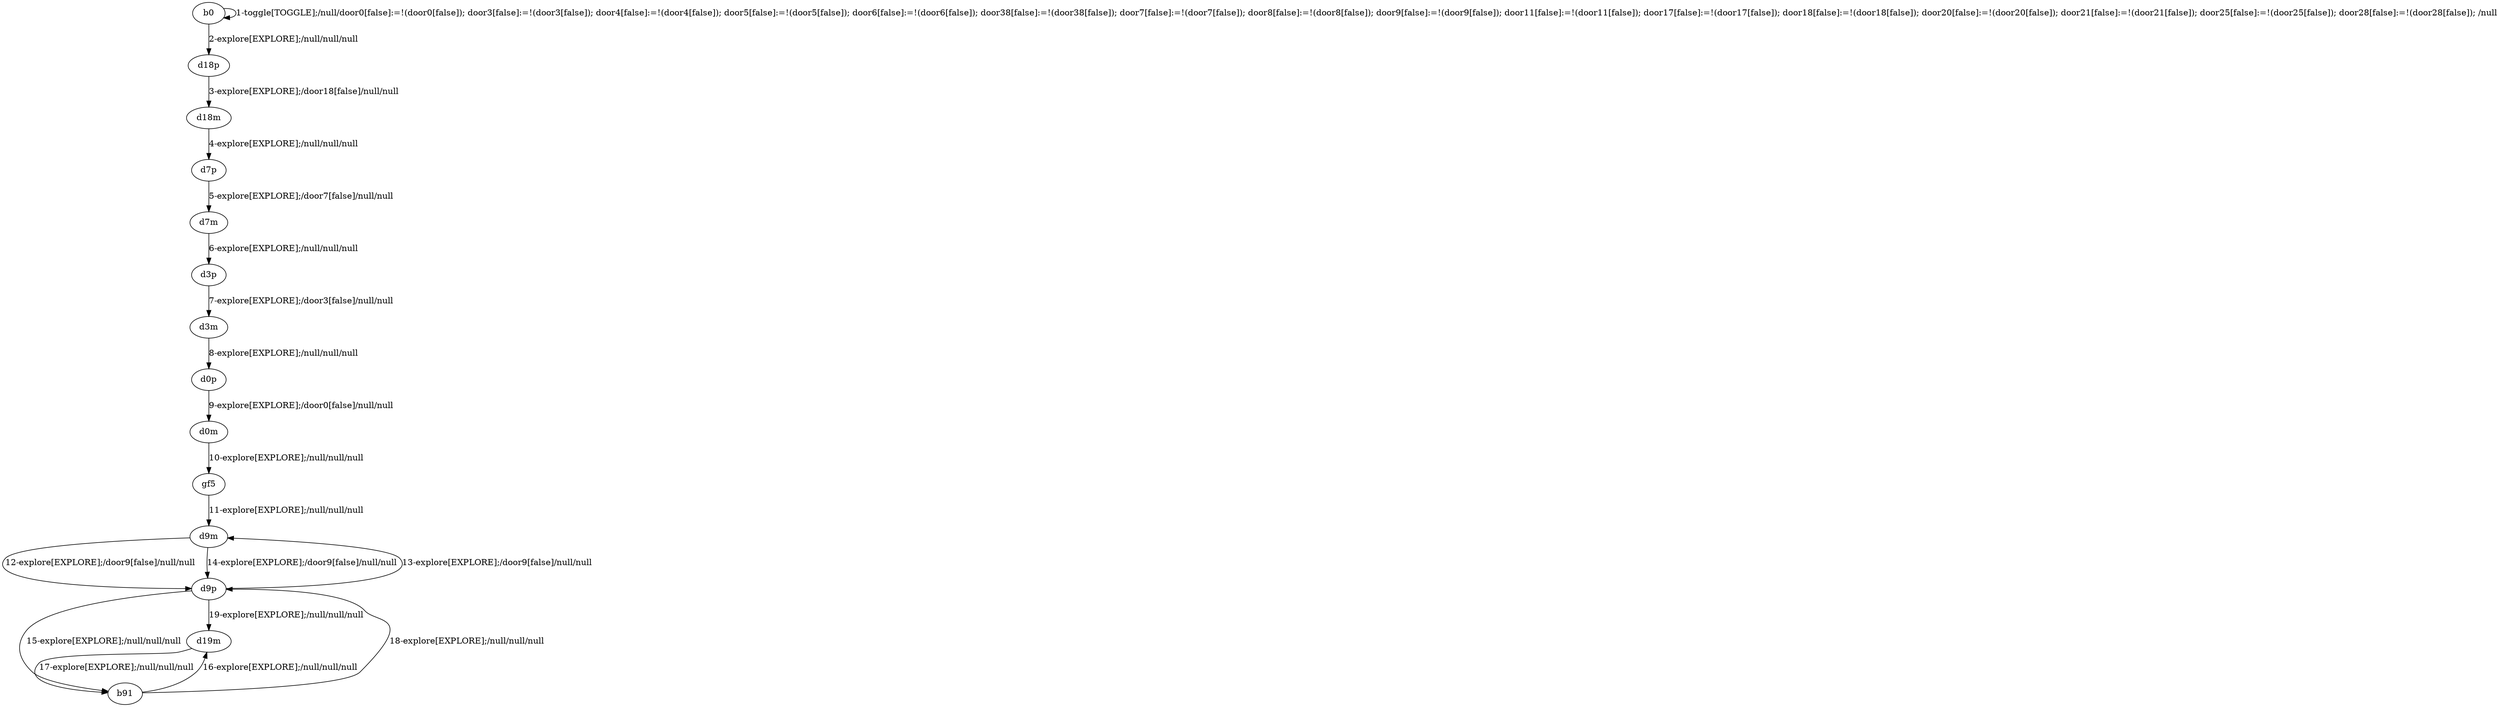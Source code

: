 # Total number of goals covered by this test: 1
# d9p --> d9m

digraph g {
"b0" -> "b0" [label = "1-toggle[TOGGLE];/null/door0[false]:=!(door0[false]); door3[false]:=!(door3[false]); door4[false]:=!(door4[false]); door5[false]:=!(door5[false]); door6[false]:=!(door6[false]); door38[false]:=!(door38[false]); door7[false]:=!(door7[false]); door8[false]:=!(door8[false]); door9[false]:=!(door9[false]); door11[false]:=!(door11[false]); door17[false]:=!(door17[false]); door18[false]:=!(door18[false]); door20[false]:=!(door20[false]); door21[false]:=!(door21[false]); door25[false]:=!(door25[false]); door28[false]:=!(door28[false]); /null"];
"b0" -> "d18p" [label = "2-explore[EXPLORE];/null/null/null"];
"d18p" -> "d18m" [label = "3-explore[EXPLORE];/door18[false]/null/null"];
"d18m" -> "d7p" [label = "4-explore[EXPLORE];/null/null/null"];
"d7p" -> "d7m" [label = "5-explore[EXPLORE];/door7[false]/null/null"];
"d7m" -> "d3p" [label = "6-explore[EXPLORE];/null/null/null"];
"d3p" -> "d3m" [label = "7-explore[EXPLORE];/door3[false]/null/null"];
"d3m" -> "d0p" [label = "8-explore[EXPLORE];/null/null/null"];
"d0p" -> "d0m" [label = "9-explore[EXPLORE];/door0[false]/null/null"];
"d0m" -> "gf5" [label = "10-explore[EXPLORE];/null/null/null"];
"gf5" -> "d9m" [label = "11-explore[EXPLORE];/null/null/null"];
"d9m" -> "d9p" [label = "12-explore[EXPLORE];/door9[false]/null/null"];
"d9p" -> "d9m" [label = "13-explore[EXPLORE];/door9[false]/null/null"];
"d9m" -> "d9p" [label = "14-explore[EXPLORE];/door9[false]/null/null"];
"d9p" -> "b91" [label = "15-explore[EXPLORE];/null/null/null"];
"b91" -> "d19m" [label = "16-explore[EXPLORE];/null/null/null"];
"d19m" -> "b91" [label = "17-explore[EXPLORE];/null/null/null"];
"b91" -> "d9p" [label = "18-explore[EXPLORE];/null/null/null"];
"d9p" -> "d19m" [label = "19-explore[EXPLORE];/null/null/null"];
}